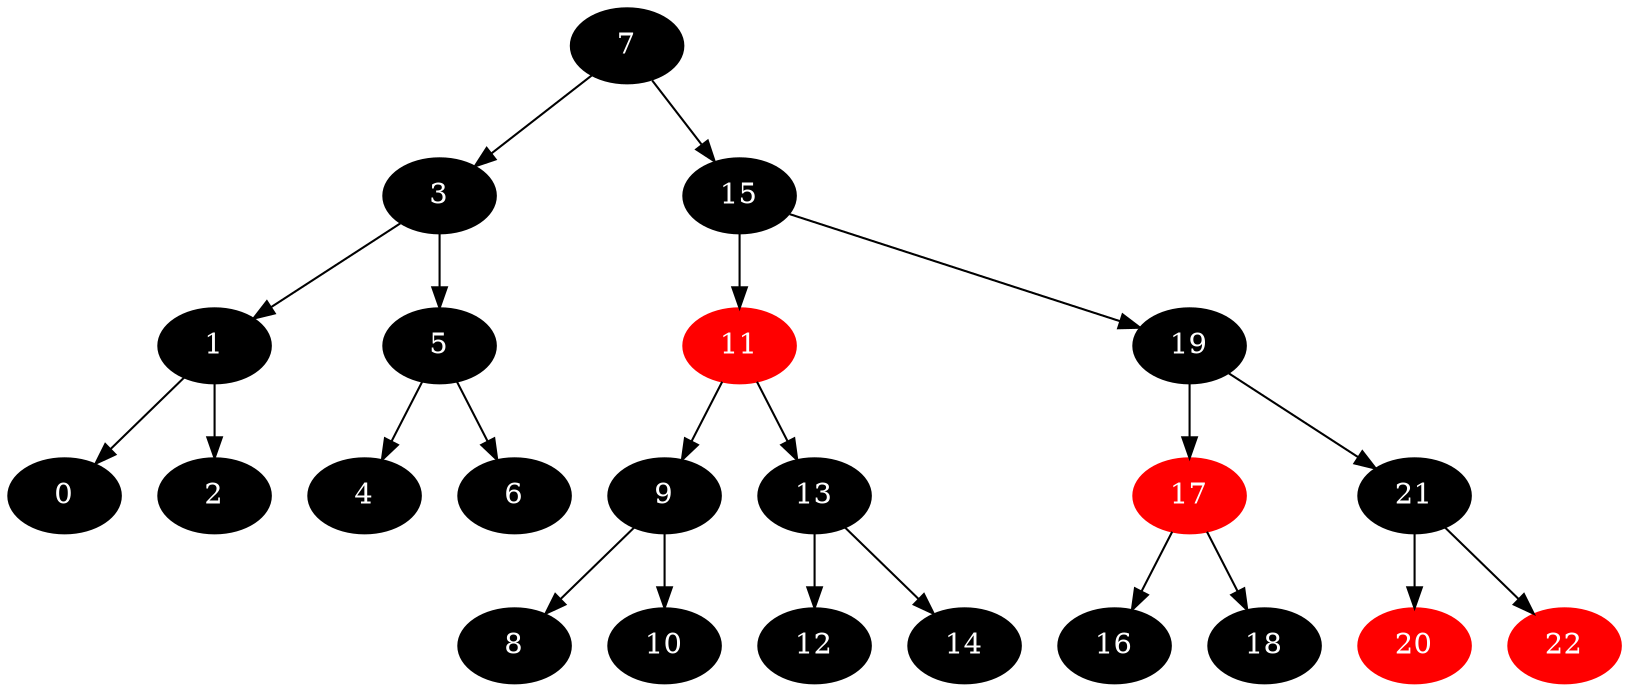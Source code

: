 digraph G{ 
node [style=filled, fontcolor=white];
n0[label="7", color=black];
n0 -> n1;
n1[label="3", color=black];
n1 -> n2;
n2[label="1", color=black];
n2 -> n3;
n3[label="0", color=black];
n2 -> n4;
n4[label="2", color=black];
n1 -> n5;
n5[label="5", color=black];
n5 -> n6;
n6[label="4", color=black];
n5 -> n7;
n7[label="6", color=black];
n0 -> n8;
n8[label="15", color=black];
n8 -> n9;
n9[label="11", color=red];
n9 -> n10;
n10[label="9", color=black];
n10 -> n11;
n11[label="8", color=black];
n10 -> n12;
n12[label="10", color=black];
n9 -> n13;
n13[label="13", color=black];
n13 -> n14;
n14[label="12", color=black];
n13 -> n15;
n15[label="14", color=black];
n8 -> n16;
n16[label="19", color=black];
n16 -> n17;
n17[label="17", color=red];
n17 -> n18;
n18[label="16", color=black];
n17 -> n19;
n19[label="18", color=black];
n16 -> n20;
n20[label="21", color=black];
n20 -> n21;
n21[label="20", color=red];
n20 -> n22;
n22[label="22", color=red];
}
